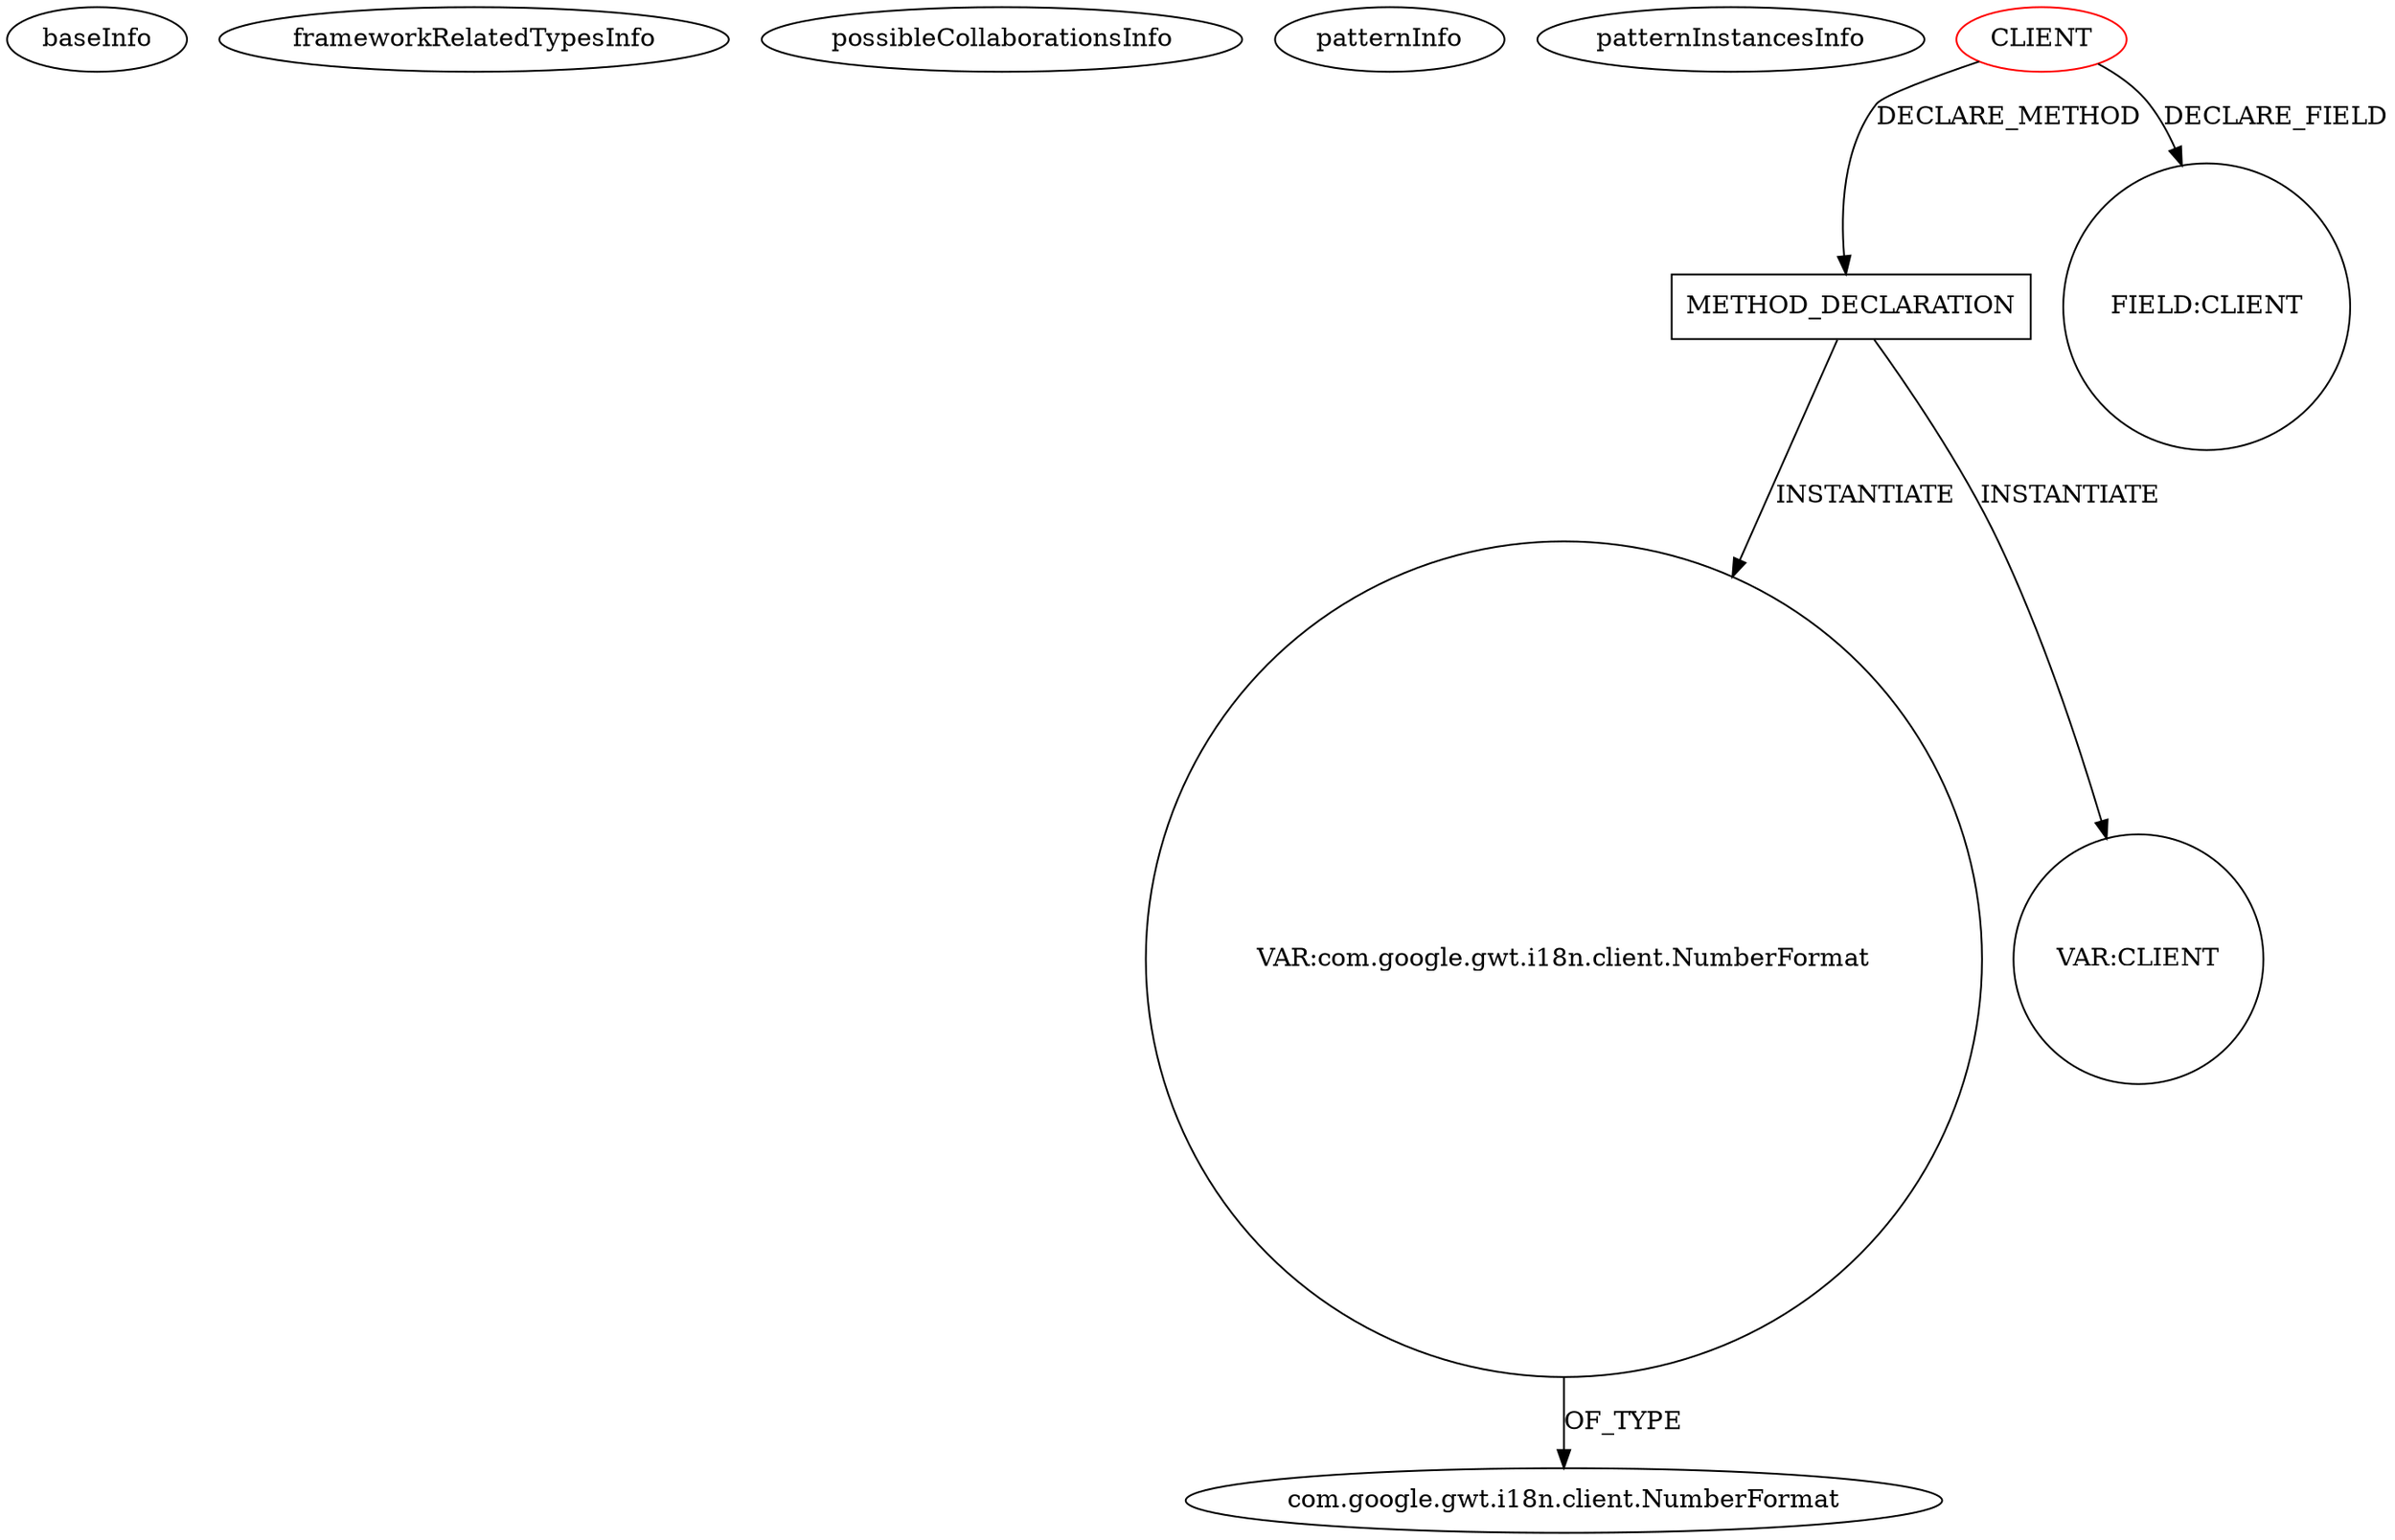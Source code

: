 digraph {
baseInfo[graphId=1488,category="pattern",isAnonymous=false,possibleRelation=false]
frameworkRelatedTypesInfo[]
possibleCollaborationsInfo[]
patternInfo[frequency=2.0,patternRootClient=0]
patternInstancesInfo[0="WSDOT-WSDOT-Search-GWT~/WSDOT-WSDOT-Search-GWT/WSDOT-Search-GWT-master/src/gov/wa/wsdot/search/client/SearchWidget.java~SearchWidget~449",1="daonb-obudget~/daonb-obudget/obudget-master/src/client/src/org/obudget/client/Application.java~Application~1154"]
282[label="com.google.gwt.i18n.client.NumberFormat",vertexType="FRAMEWORK_CLASS_TYPE",isFrameworkType=false]
391[label="VAR:com.google.gwt.i18n.client.NumberFormat",vertexType="VARIABLE_EXPRESION",isFrameworkType=false,shape=circle]
196[label="METHOD_DECLARATION",vertexType="CLIENT_METHOD_DECLARATION",isFrameworkType=false,shape=box]
0[label="CLIENT",vertexType="ROOT_CLIENT_CLASS_DECLARATION",isFrameworkType=false,color=red]
432[label="VAR:CLIENT",vertexType="VARIABLE_EXPRESION",isFrameworkType=false,shape=circle]
9[label="FIELD:CLIENT",vertexType="FIELD_DECLARATION",isFrameworkType=false,shape=circle]
0->196[label="DECLARE_METHOD"]
0->9[label="DECLARE_FIELD"]
391->282[label="OF_TYPE"]
196->432[label="INSTANTIATE"]
196->391[label="INSTANTIATE"]
}
